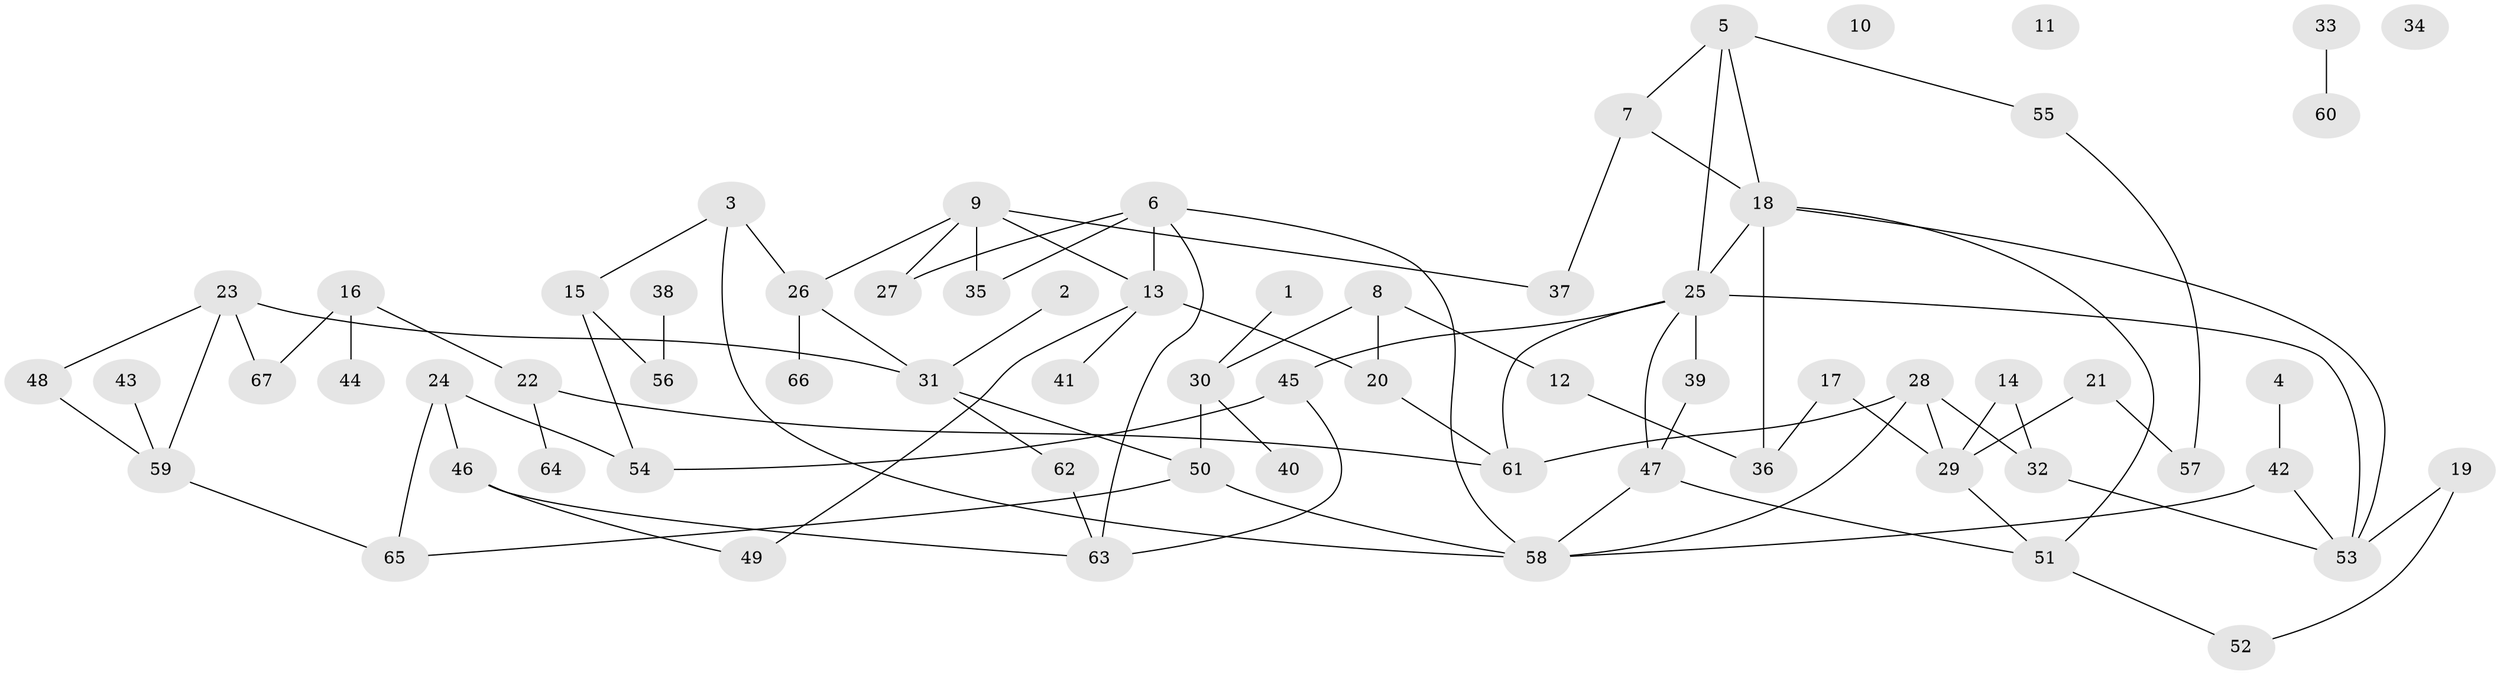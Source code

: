 // Generated by graph-tools (version 1.1) at 2025/33/03/09/25 02:33:54]
// undirected, 67 vertices, 92 edges
graph export_dot {
graph [start="1"]
  node [color=gray90,style=filled];
  1;
  2;
  3;
  4;
  5;
  6;
  7;
  8;
  9;
  10;
  11;
  12;
  13;
  14;
  15;
  16;
  17;
  18;
  19;
  20;
  21;
  22;
  23;
  24;
  25;
  26;
  27;
  28;
  29;
  30;
  31;
  32;
  33;
  34;
  35;
  36;
  37;
  38;
  39;
  40;
  41;
  42;
  43;
  44;
  45;
  46;
  47;
  48;
  49;
  50;
  51;
  52;
  53;
  54;
  55;
  56;
  57;
  58;
  59;
  60;
  61;
  62;
  63;
  64;
  65;
  66;
  67;
  1 -- 30;
  2 -- 31;
  3 -- 15;
  3 -- 26;
  3 -- 58;
  4 -- 42;
  5 -- 7;
  5 -- 18;
  5 -- 25;
  5 -- 55;
  6 -- 13;
  6 -- 27;
  6 -- 35;
  6 -- 58;
  6 -- 63;
  7 -- 18;
  7 -- 37;
  8 -- 12;
  8 -- 20;
  8 -- 30;
  9 -- 13;
  9 -- 26;
  9 -- 27;
  9 -- 35;
  9 -- 37;
  12 -- 36;
  13 -- 20;
  13 -- 41;
  13 -- 49;
  14 -- 29;
  14 -- 32;
  15 -- 54;
  15 -- 56;
  16 -- 22;
  16 -- 44;
  16 -- 67;
  17 -- 29;
  17 -- 36;
  18 -- 25;
  18 -- 36;
  18 -- 51;
  18 -- 53;
  19 -- 52;
  19 -- 53;
  20 -- 61;
  21 -- 29;
  21 -- 57;
  22 -- 61;
  22 -- 64;
  23 -- 31;
  23 -- 48;
  23 -- 59;
  23 -- 67;
  24 -- 46;
  24 -- 54;
  24 -- 65;
  25 -- 39;
  25 -- 45;
  25 -- 47;
  25 -- 53;
  25 -- 61;
  26 -- 31;
  26 -- 66;
  28 -- 29;
  28 -- 32;
  28 -- 58;
  28 -- 61;
  29 -- 51;
  30 -- 40;
  30 -- 50;
  31 -- 50;
  31 -- 62;
  32 -- 53;
  33 -- 60;
  38 -- 56;
  39 -- 47;
  42 -- 53;
  42 -- 58;
  43 -- 59;
  45 -- 54;
  45 -- 63;
  46 -- 49;
  46 -- 63;
  47 -- 51;
  47 -- 58;
  48 -- 59;
  50 -- 58;
  50 -- 65;
  51 -- 52;
  55 -- 57;
  59 -- 65;
  62 -- 63;
}
